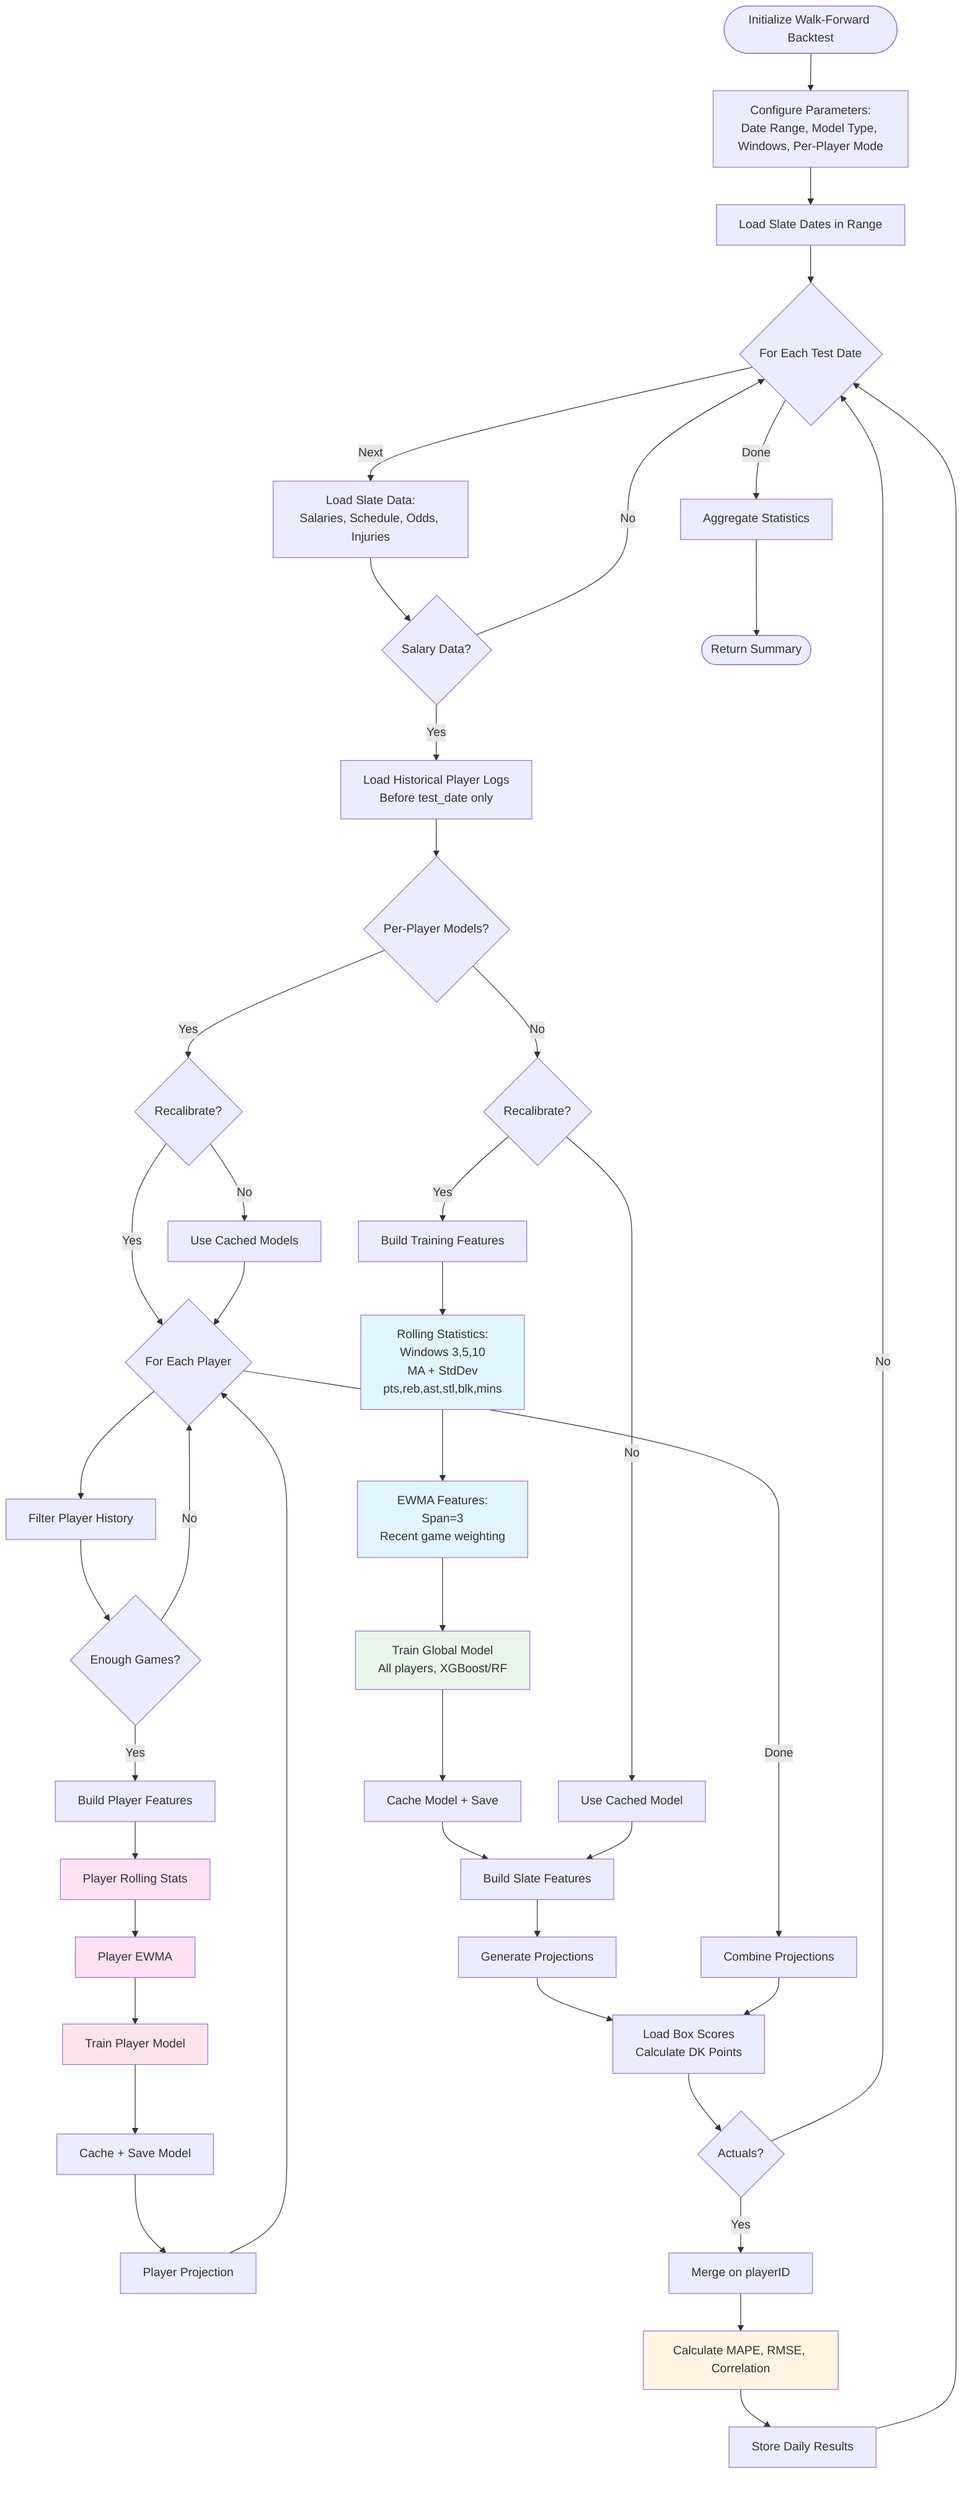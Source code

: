 graph TD
    Start([Initialize Walk-Forward Backtest]) --> Config[Configure Parameters:<br/>Date Range, Model Type, Windows, Per-Player Mode]

    Config --> LoadDates[Load Slate Dates in Range]
    LoadDates --> LoopStart{For Each Test Date}

    LoopStart -->|Next| LoadSlate[Load Slate Data:<br/>Salaries, Schedule, Odds, Injuries]
    LoadSlate --> CheckSalary{Salary Data?}
    CheckSalary -->|No| LoopStart

    CheckSalary -->|Yes| LoadHistory[Load Historical Player Logs<br/>Before test_date only]
    LoadHistory --> ModelDecision{Per-Player Models?}

    ModelDecision -->|No| Recal1{Recalibrate?}
    Recal1 -->|Yes| BuildTrain[Build Training Features]

    BuildTrain --> RollStats[Rolling Statistics:<br/>Windows 3,5,10<br/>MA + StdDev<br/>pts,reb,ast,stl,blk,mins]
    RollStats --> EWMA[EWMA Features:<br/>Span=3<br/>Recent game weighting]

    EWMA --> TrainGlobal[Train Global Model<br/>All players, XGBoost/RF]
    TrainGlobal --> CacheGlobal[Cache Model + Save]
    CacheGlobal --> BuildSlate[Build Slate Features]

    Recal1 -->|No| ReuseGlobal[Use Cached Model]
    ReuseGlobal --> BuildSlate
    BuildSlate --> ProjectGlobal[Generate Projections]

    ModelDecision -->|Yes| Recal2{Recalibrate?}
    Recal2 -->|Yes| PerPlayerLoop{For Each Player}

    PerPlayerLoop --> FilterPlayer[Filter Player History]
    FilterPlayer --> CheckGames{Enough Games?}
    CheckGames -->|No| PerPlayerLoop

    CheckGames -->|Yes| BuildPlayerTrain[Build Player Features]
    BuildPlayerTrain --> PlayerRoll[Player Rolling Stats]
    PlayerRoll --> PlayerEWMA[Player EWMA]
    PlayerEWMA --> TrainPlayer[Train Player Model]
    TrainPlayer --> CachePlayer[Cache + Save Model]
    CachePlayer --> ProjectPlayer[Player Projection]
    ProjectPlayer --> PerPlayerLoop

    Recal2 -->|No| ReusePlayer[Use Cached Models]
    ReusePlayer --> PerPlayerLoop
    PerPlayerLoop -->|Done| CombineProj[Combine Projections]

    ProjectGlobal --> LoadActuals[Load Box Scores<br/>Calculate DK Points]
    CombineProj --> LoadActuals
    LoadActuals --> CheckActuals{Actuals?}
    CheckActuals -->|No| LoopStart

    CheckActuals -->|Yes| Merge[Merge on playerID]
    Merge --> CalcMetrics[Calculate MAPE, RMSE, Correlation]
    CalcMetrics --> StoreResults[Store Daily Results]
    StoreResults --> LoopStart

    LoopStart -->|Done| Aggregate[Aggregate Statistics]
    Aggregate --> End([Return Summary])

    style RollStats fill:#e1f5ff
    style EWMA fill:#e1f5ff
    style PlayerRoll fill:#ffe1f5
    style PlayerEWMA fill:#ffe1f5
    style CalcMetrics fill:#fff4e1
    style TrainGlobal fill:#e8f5e9
    style TrainPlayer fill:#fce4ec